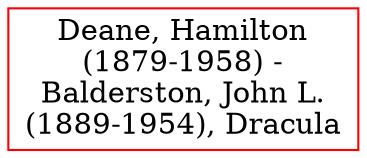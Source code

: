 // Notice UMLRM0155
digraph UMLRM0155 {
	node [align=left shape=rect]
	size="20,20"
	rankdir=BT
	UMLRM0155 [label="Deane, Hamilton
(1879-1958) -
Balderston, John L.
(1889-1954), Dracula" color=red]
}
